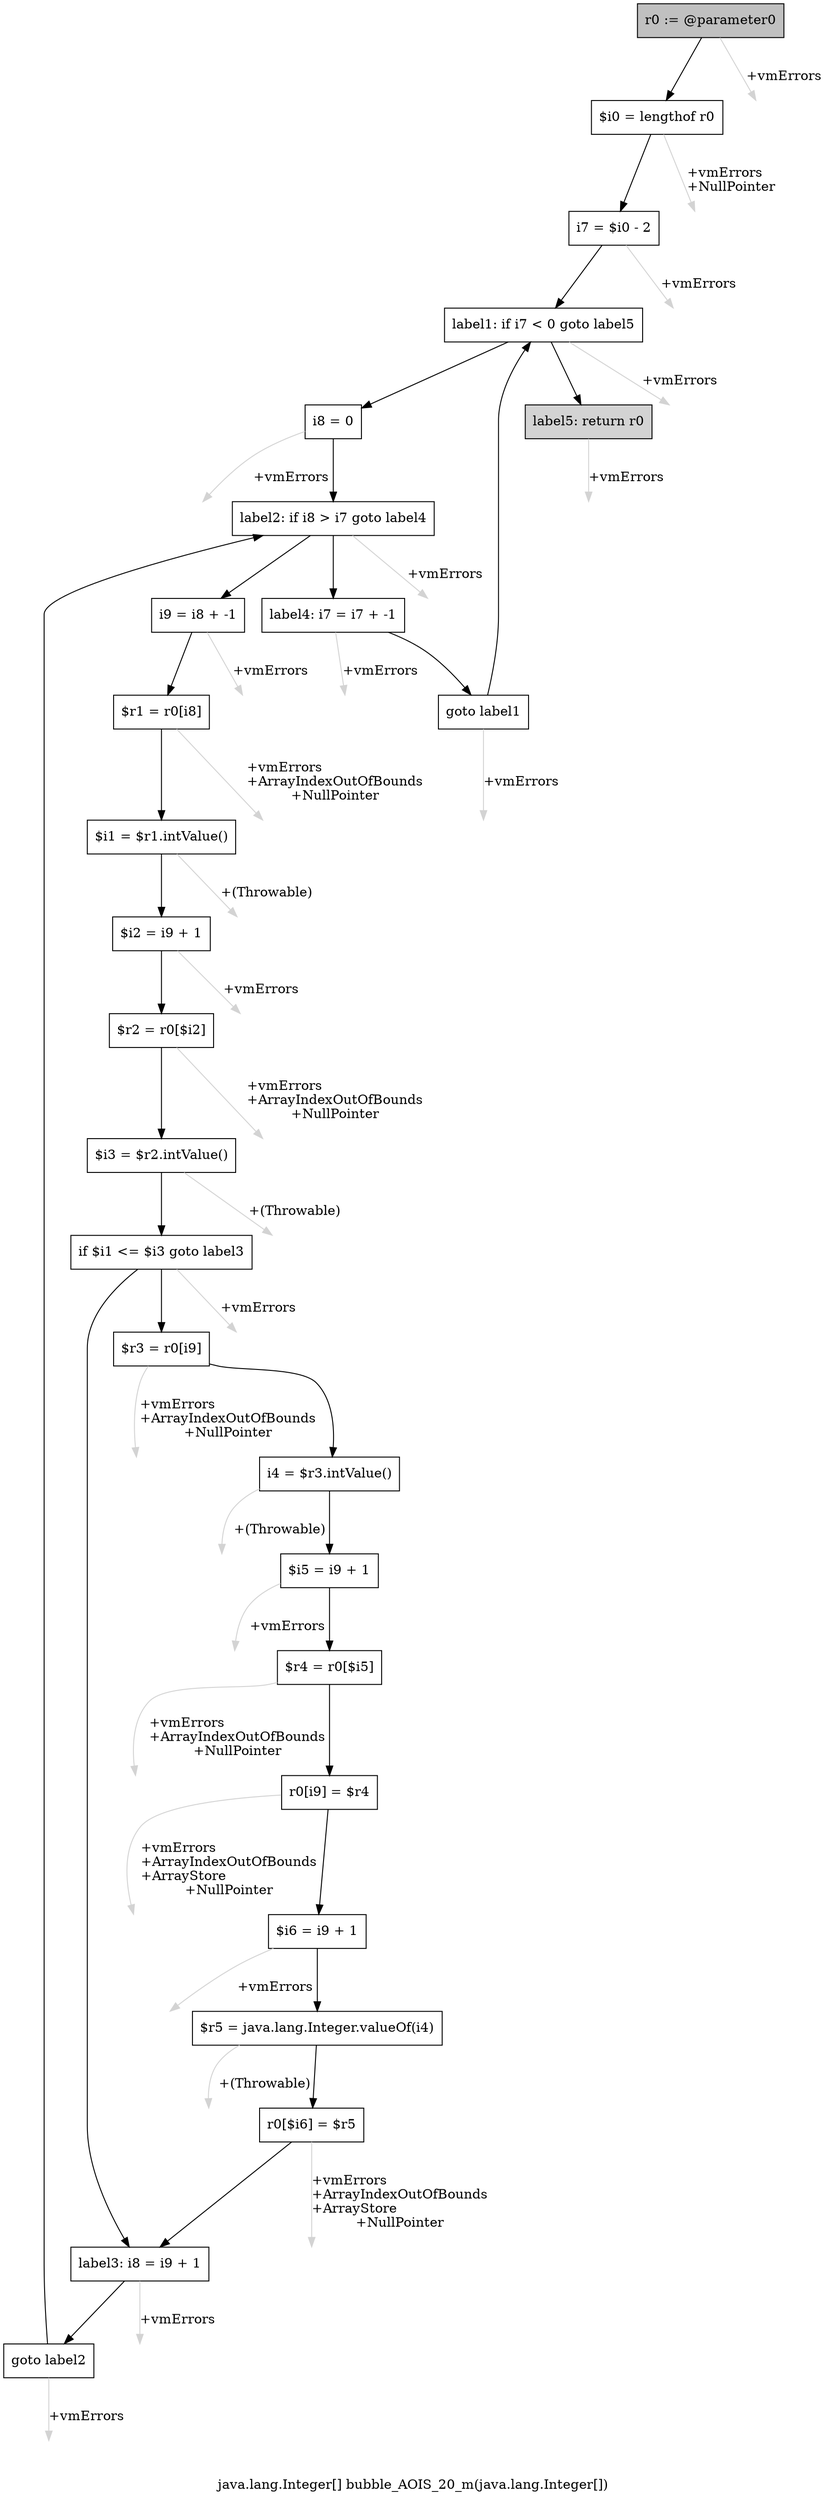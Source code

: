 digraph "java.lang.Integer[] bubble_AOIS_20_m(java.lang.Integer[])" {
    label="java.lang.Integer[] bubble_AOIS_20_m(java.lang.Integer[])";
    node [shape=box];
    "0" [style=filled,fillcolor=gray,label="r0 := @parameter0",];
    "1" [label="$i0 = lengthof r0",];
    "0"->"1" [color=black,];
    "26" [style=invis,label="Esc",];
    "0"->"26" [color=lightgray,label="\l+vmErrors",];
    "2" [label="i7 = $i0 - 2",];
    "1"->"2" [color=black,];
    "27" [style=invis,label="Esc",];
    "1"->"27" [color=lightgray,label="\l+vmErrors\l+NullPointer",];
    "3" [label="label1: if i7 < 0 goto label5",];
    "2"->"3" [color=black,];
    "28" [style=invis,label="Esc",];
    "2"->"28" [color=lightgray,label="\l+vmErrors",];
    "4" [label="i8 = 0",];
    "3"->"4" [color=black,];
    "25" [style=filled,fillcolor=lightgray,label="label5: return r0",];
    "3"->"25" [color=black,];
    "29" [style=invis,label="Esc",];
    "3"->"29" [color=lightgray,label="\l+vmErrors",];
    "5" [label="label2: if i8 > i7 goto label4",];
    "4"->"5" [color=black,];
    "30" [style=invis,label="Esc",];
    "4"->"30" [color=lightgray,label="\l+vmErrors",];
    "6" [label="i9 = i8 + -1",];
    "5"->"6" [color=black,];
    "23" [label="label4: i7 = i7 + -1",];
    "5"->"23" [color=black,];
    "31" [style=invis,label="Esc",];
    "5"->"31" [color=lightgray,label="\l+vmErrors",];
    "7" [label="$r1 = r0[i8]",];
    "6"->"7" [color=black,];
    "32" [style=invis,label="Esc",];
    "6"->"32" [color=lightgray,label="\l+vmErrors",];
    "8" [label="$i1 = $r1.intValue()",];
    "7"->"8" [color=black,];
    "33" [style=invis,label="Esc",];
    "7"->"33" [color=lightgray,label="\l+vmErrors\l+ArrayIndexOutOfBounds\l+NullPointer",];
    "9" [label="$i2 = i9 + 1",];
    "8"->"9" [color=black,];
    "34" [style=invis,label="Esc",];
    "8"->"34" [color=lightgray,label="\l+(Throwable)",];
    "10" [label="$r2 = r0[$i2]",];
    "9"->"10" [color=black,];
    "35" [style=invis,label="Esc",];
    "9"->"35" [color=lightgray,label="\l+vmErrors",];
    "11" [label="$i3 = $r2.intValue()",];
    "10"->"11" [color=black,];
    "36" [style=invis,label="Esc",];
    "10"->"36" [color=lightgray,label="\l+vmErrors\l+ArrayIndexOutOfBounds\l+NullPointer",];
    "12" [label="if $i1 <= $i3 goto label3",];
    "11"->"12" [color=black,];
    "37" [style=invis,label="Esc",];
    "11"->"37" [color=lightgray,label="\l+(Throwable)",];
    "13" [label="$r3 = r0[i9]",];
    "12"->"13" [color=black,];
    "21" [label="label3: i8 = i9 + 1",];
    "12"->"21" [color=black,];
    "38" [style=invis,label="Esc",];
    "12"->"38" [color=lightgray,label="\l+vmErrors",];
    "14" [label="i4 = $r3.intValue()",];
    "13"->"14" [color=black,];
    "39" [style=invis,label="Esc",];
    "13"->"39" [color=lightgray,label="\l+vmErrors\l+ArrayIndexOutOfBounds\l+NullPointer",];
    "15" [label="$i5 = i9 + 1",];
    "14"->"15" [color=black,];
    "40" [style=invis,label="Esc",];
    "14"->"40" [color=lightgray,label="\l+(Throwable)",];
    "16" [label="$r4 = r0[$i5]",];
    "15"->"16" [color=black,];
    "41" [style=invis,label="Esc",];
    "15"->"41" [color=lightgray,label="\l+vmErrors",];
    "17" [label="r0[i9] = $r4",];
    "16"->"17" [color=black,];
    "42" [style=invis,label="Esc",];
    "16"->"42" [color=lightgray,label="\l+vmErrors\l+ArrayIndexOutOfBounds\l+NullPointer",];
    "18" [label="$i6 = i9 + 1",];
    "17"->"18" [color=black,];
    "43" [style=invis,label="Esc",];
    "17"->"43" [color=lightgray,label="\l+vmErrors\l+ArrayIndexOutOfBounds\l+ArrayStore\l+NullPointer",];
    "19" [label="$r5 = java.lang.Integer.valueOf(i4)",];
    "18"->"19" [color=black,];
    "44" [style=invis,label="Esc",];
    "18"->"44" [color=lightgray,label="\l+vmErrors",];
    "20" [label="r0[$i6] = $r5",];
    "19"->"20" [color=black,];
    "45" [style=invis,label="Esc",];
    "19"->"45" [color=lightgray,label="\l+(Throwable)",];
    "20"->"21" [color=black,];
    "46" [style=invis,label="Esc",];
    "20"->"46" [color=lightgray,label="\l+vmErrors\l+ArrayIndexOutOfBounds\l+ArrayStore\l+NullPointer",];
    "22" [label="goto label2",];
    "21"->"22" [color=black,];
    "47" [style=invis,label="Esc",];
    "21"->"47" [color=lightgray,label="\l+vmErrors",];
    "22"->"5" [color=black,];
    "48" [style=invis,label="Esc",];
    "22"->"48" [color=lightgray,label="\l+vmErrors",];
    "24" [label="goto label1",];
    "23"->"24" [color=black,];
    "49" [style=invis,label="Esc",];
    "23"->"49" [color=lightgray,label="\l+vmErrors",];
    "24"->"3" [color=black,];
    "50" [style=invis,label="Esc",];
    "24"->"50" [color=lightgray,label="\l+vmErrors",];
    "51" [style=invis,label="Esc",];
    "25"->"51" [color=lightgray,label="\l+vmErrors",];
}
